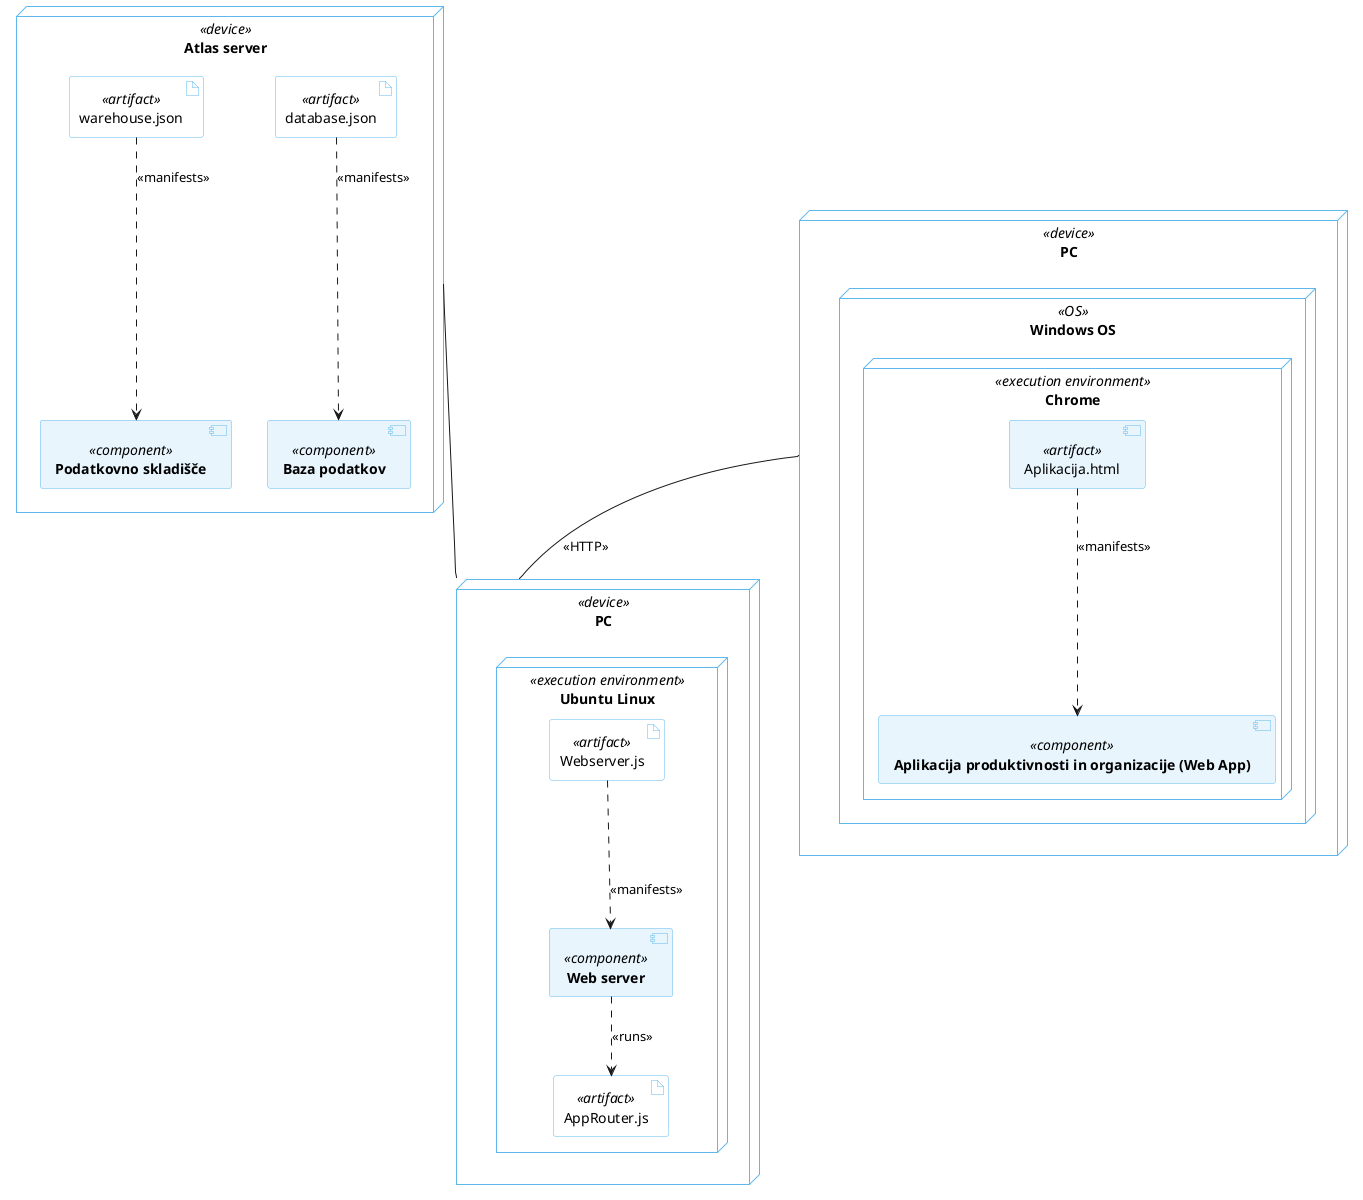 @startuml
skinparam component {
  backgroundcolor #e8f5fd
  bordercolor #5FB8EC
}

skinparam artifact {
  backgroundcolor white
  bordercolor #5FB8EC
}

skinparam node {
    bordercolor #5FB8EC
}

node "**PC**" <<device>> as S {
    node "**Ubuntu Linux**" <<execution environment>>{
        component "**Web server**" <<component>> as WS1
        

        artifact "Webserver.js" <<artifact>> as WS2

        artifact "AppRouter.js" <<artifact>> as WS3   
    }
}

node "**Atlas server**" <<device>> as AS{
	component "**Baza podatkov**" <<component>> as B1
    component "**Podatkovno skladišče**" <<component>> as PS1
    
    artifact "database.json" <<artifact>> as B2
    artifact "warehouse.json" <<artifact>> as PS2
}

node "**PC**" <<device>> as PC {
    node "**Windows OS**" <<OS>> {
        node "**Chrome**" <<execution environment>>{
            component "**Aplikacija produktivnosti in organizacije (Web App)**" <<component>> as A1
            component "Aplikacija.html" <<artifact>> as A2
        }
    }
}

'node "**Google calendar**" <<device>> as GC {
'    component "**Google calendar API**" <<component>> as GC1
'}

'WS1 ..> B1 : <<uses>>
'WS1 ..> PS1 : <<uses>>

WS2 ..> WS1 : <<manifests>>
B2 ..> B1 : <<manifests>>
PS2 ..> PS1 : <<manifests>>

WS1 ..> WS3 : <<runs>>

A2 ..> A1 : <<manifests>>

PC -- S : <<HTTP>>
'S -- GC

''WS1 ..> GC1 : <<uses>>


AS --- S
@enduml
